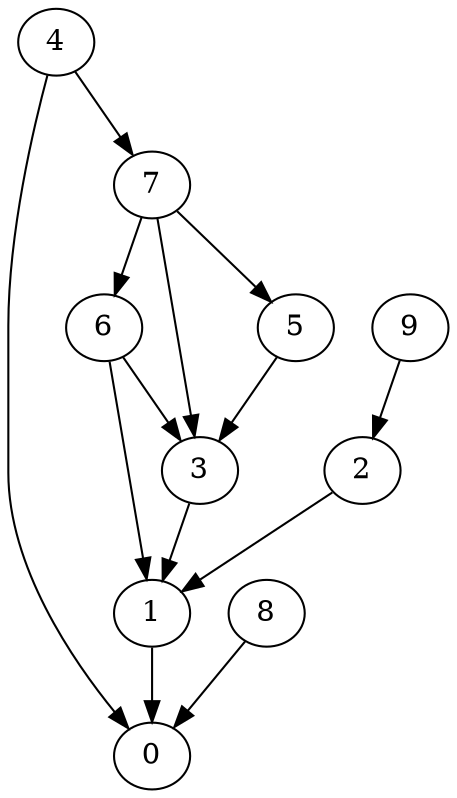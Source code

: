digraph G {
  graph [splines=true overlap=false]
  node  [shape=ellipse, width=0.3, height=0.3]
  0 [label="0"];
  1 [label="1"];
  2 [label="2"];
  3 [label="3"];
  4 [label="4"];
  5 [label="5"];
  6 [label="6"];
  7 [label="7"];
  8 [label="8"];
  9 [label="9"];
  1 -> 0;
  2 -> 1;
  3 -> 1;
  4 -> 0;
  4 -> 7;
  5 -> 3;
  6 -> 1;
  6 -> 3;
  7 -> 3;
  7 -> 5;
  7 -> 6;
  8 -> 0;
  9 -> 2;
}
